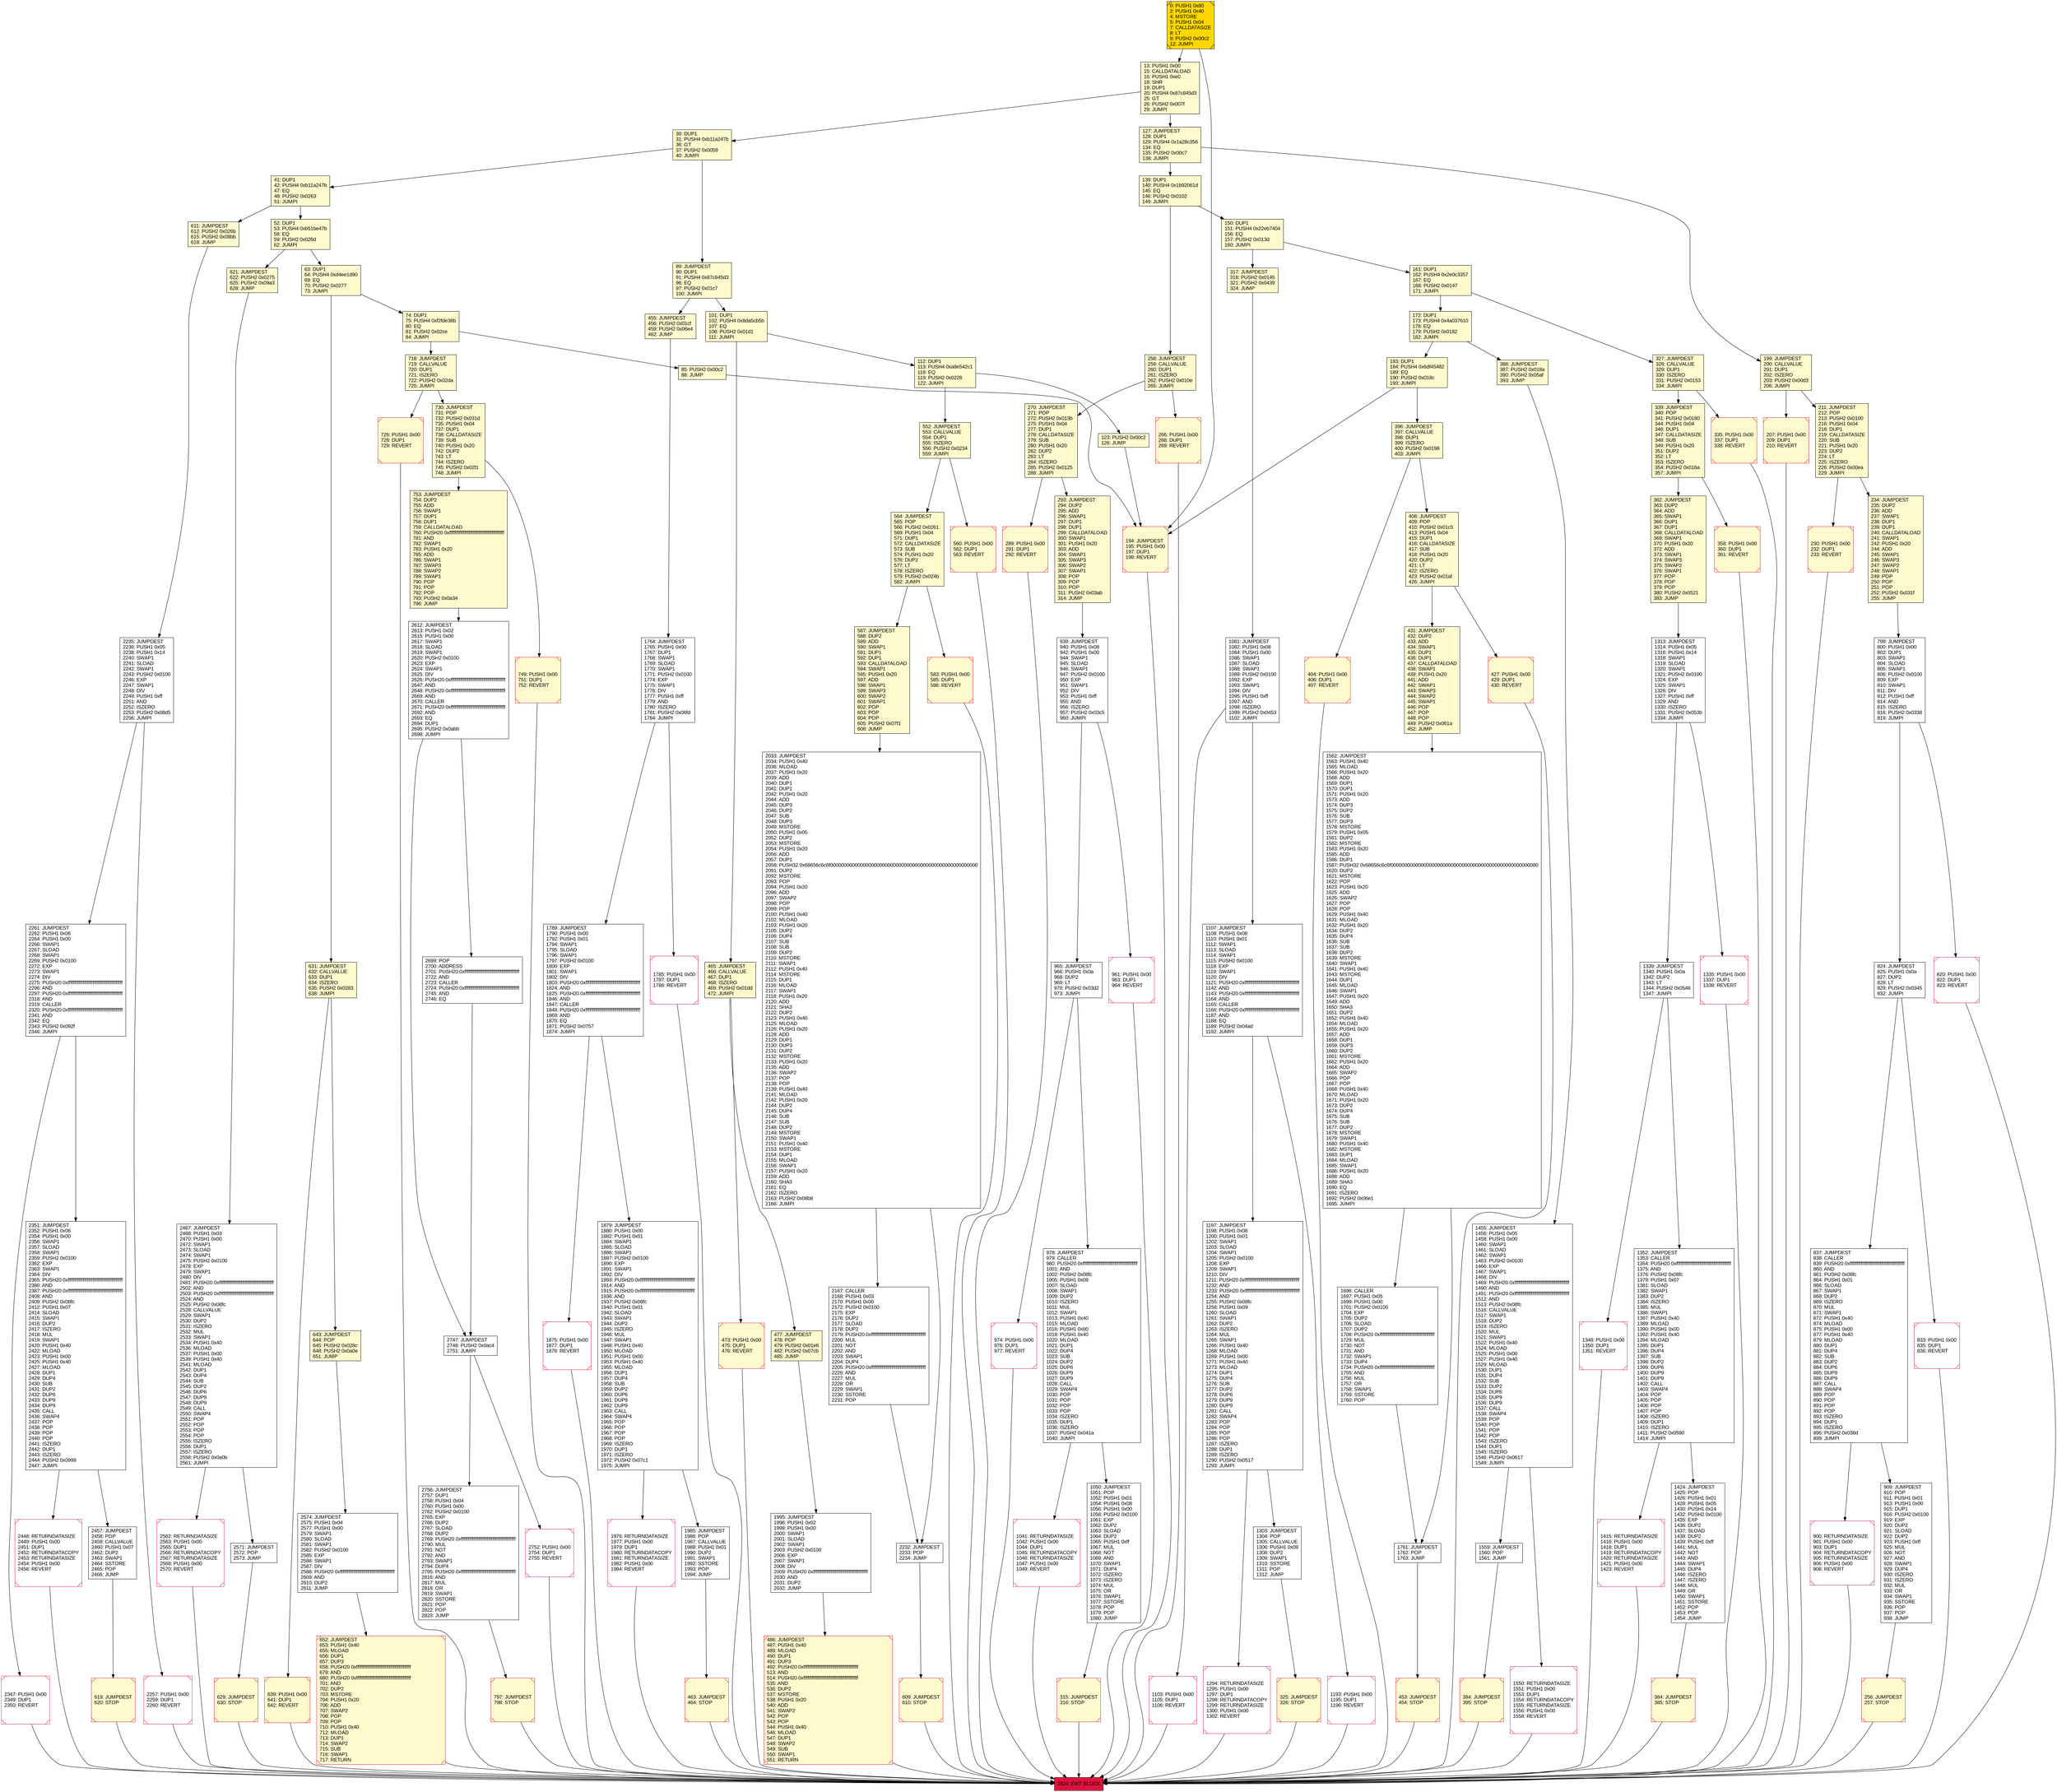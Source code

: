 digraph G {
bgcolor=transparent rankdir=UD;
node [shape=box style=filled color=black fillcolor=white fontname=arial fontcolor=black];
1050 [label="1050: JUMPDEST\l1051: POP\l1052: PUSH1 0x01\l1054: PUSH1 0x08\l1056: PUSH1 0x00\l1058: PUSH2 0x0100\l1061: EXP\l1062: DUP2\l1063: SLOAD\l1064: DUP2\l1065: PUSH1 0xff\l1067: MUL\l1068: NOT\l1069: AND\l1070: SWAP1\l1071: DUP4\l1072: ISZERO\l1073: ISZERO\l1074: MUL\l1075: OR\l1076: SWAP1\l1077: SSTORE\l1078: POP\l1079: POP\l1080: JUMP\l" ];
2824 [label="2824: EXIT BLOCK\l" fillcolor=crimson ];
1193 [label="1193: PUSH1 0x00\l1195: DUP1\l1196: REVERT\l" shape=Msquare color=crimson ];
317 [label="317: JUMPDEST\l318: PUSH2 0x0145\l321: PUSH2 0x0439\l324: JUMP\l" fillcolor=lemonchiffon ];
427 [label="427: PUSH1 0x00\l429: DUP1\l430: REVERT\l" fillcolor=lemonchiffon shape=Msquare color=crimson ];
1041 [label="1041: RETURNDATASIZE\l1042: PUSH1 0x00\l1044: DUP1\l1045: RETURNDATACOPY\l1046: RETURNDATASIZE\l1047: PUSH1 0x00\l1049: REVERT\l" shape=Msquare color=crimson ];
172 [label="172: DUP1\l173: PUSH4 0x4a037610\l178: EQ\l179: PUSH2 0x0182\l182: JUMPI\l" fillcolor=lemonchiffon ];
611 [label="611: JUMPDEST\l612: PUSH2 0x026b\l615: PUSH2 0x08bb\l618: JUMP\l" fillcolor=lemonchiffon ];
2612 [label="2612: JUMPDEST\l2613: PUSH1 0x02\l2615: PUSH1 0x00\l2617: SWAP1\l2618: SLOAD\l2619: SWAP1\l2620: PUSH2 0x0100\l2623: EXP\l2624: SWAP1\l2625: DIV\l2626: PUSH20 0xffffffffffffffffffffffffffffffffffffffff\l2647: AND\l2648: PUSH20 0xffffffffffffffffffffffffffffffffffffffff\l2669: AND\l2670: CALLER\l2671: PUSH20 0xffffffffffffffffffffffffffffffffffffffff\l2692: AND\l2693: EQ\l2694: DUP1\l2695: PUSH2 0x0abb\l2698: JUMPI\l" ];
824 [label="824: JUMPDEST\l825: PUSH1 0x0a\l827: DUP2\l828: LT\l829: PUSH2 0x0345\l832: JUMPI\l" ];
2756 [label="2756: JUMPDEST\l2757: DUP1\l2758: PUSH1 0x04\l2760: PUSH1 0x00\l2762: PUSH2 0x0100\l2765: EXP\l2766: DUP2\l2767: SLOAD\l2768: DUP2\l2769: PUSH20 0xffffffffffffffffffffffffffffffffffffffff\l2790: MUL\l2791: NOT\l2792: AND\l2793: SWAP1\l2794: DUP4\l2795: PUSH20 0xffffffffffffffffffffffffffffffffffffffff\l2816: AND\l2817: MUL\l2818: OR\l2819: SWAP1\l2820: SSTORE\l2821: POP\l2822: POP\l2823: JUMP\l" ];
799 [label="799: JUMPDEST\l800: PUSH1 0x00\l802: DUP1\l803: SWAP1\l804: SLOAD\l805: SWAP1\l806: PUSH2 0x0100\l809: EXP\l810: SWAP1\l811: DIV\l812: PUSH1 0xff\l814: AND\l815: ISZERO\l816: PUSH2 0x0338\l819: JUMPI\l" ];
2457 [label="2457: JUMPDEST\l2458: POP\l2459: CALLVALUE\l2460: PUSH1 0x07\l2462: DUP2\l2463: SWAP1\l2464: SSTORE\l2465: POP\l2466: JUMP\l" ];
384 [label="384: JUMPDEST\l385: STOP\l" fillcolor=lemonchiffon shape=Msquare color=crimson ];
1294 [label="1294: RETURNDATASIZE\l1295: PUSH1 0x00\l1297: DUP1\l1298: RETURNDATACOPY\l1299: RETURNDATASIZE\l1300: PUSH1 0x00\l1302: REVERT\l" shape=Msquare color=crimson ];
1550 [label="1550: RETURNDATASIZE\l1551: PUSH1 0x00\l1553: DUP1\l1554: RETURNDATACOPY\l1555: RETURNDATASIZE\l1556: PUSH1 0x00\l1558: REVERT\l" shape=Msquare color=crimson ];
621 [label="621: JUMPDEST\l622: PUSH2 0x0275\l625: PUSH2 0x09a3\l628: JUMP\l" fillcolor=lemonchiffon ];
1081 [label="1081: JUMPDEST\l1082: PUSH1 0x08\l1084: PUSH1 0x00\l1086: SWAP1\l1087: SLOAD\l1088: SWAP1\l1089: PUSH2 0x0100\l1092: EXP\l1093: SWAP1\l1094: DIV\l1095: PUSH1 0xff\l1097: AND\l1098: ISZERO\l1099: PUSH2 0x0453\l1102: JUMPI\l" ];
2562 [label="2562: RETURNDATASIZE\l2563: PUSH1 0x00\l2565: DUP1\l2566: RETURNDATACOPY\l2567: RETURNDATASIZE\l2568: PUSH1 0x00\l2570: REVERT\l" shape=Msquare color=crimson ];
1879 [label="1879: JUMPDEST\l1880: PUSH1 0x00\l1882: PUSH1 0x01\l1884: SWAP1\l1885: SLOAD\l1886: SWAP1\l1887: PUSH2 0x0100\l1890: EXP\l1891: SWAP1\l1892: DIV\l1893: PUSH20 0xffffffffffffffffffffffffffffffffffffffff\l1914: AND\l1915: PUSH20 0xffffffffffffffffffffffffffffffffffffffff\l1936: AND\l1937: PUSH2 0x08fc\l1940: PUSH1 0x01\l1942: SLOAD\l1943: SWAP1\l1944: DUP2\l1945: ISZERO\l1946: MUL\l1947: SWAP1\l1948: PUSH1 0x40\l1950: MLOAD\l1951: PUSH1 0x00\l1953: PUSH1 0x40\l1955: MLOAD\l1956: DUP1\l1957: DUP4\l1958: SUB\l1959: DUP2\l1960: DUP6\l1961: DUP9\l1962: DUP9\l1963: CALL\l1964: SWAP4\l1965: POP\l1966: POP\l1967: POP\l1968: POP\l1969: ISZERO\l1970: DUP1\l1971: ISZERO\l1972: PUSH2 0x07c1\l1975: JUMPI\l" ];
394 [label="394: JUMPDEST\l395: STOP\l" fillcolor=lemonchiffon shape=Msquare color=crimson ];
2351 [label="2351: JUMPDEST\l2352: PUSH1 0x06\l2354: PUSH1 0x00\l2356: SWAP1\l2357: SLOAD\l2358: SWAP1\l2359: PUSH2 0x0100\l2362: EXP\l2363: SWAP1\l2364: DIV\l2365: PUSH20 0xffffffffffffffffffffffffffffffffffffffff\l2386: AND\l2387: PUSH20 0xffffffffffffffffffffffffffffffffffffffff\l2408: AND\l2409: PUSH2 0x08fc\l2412: PUSH1 0x07\l2414: SLOAD\l2415: SWAP1\l2416: DUP2\l2417: ISZERO\l2418: MUL\l2419: SWAP1\l2420: PUSH1 0x40\l2422: MLOAD\l2423: PUSH1 0x00\l2425: PUSH1 0x40\l2427: MLOAD\l2428: DUP1\l2429: DUP4\l2430: SUB\l2431: DUP2\l2432: DUP6\l2433: DUP9\l2434: DUP9\l2435: CALL\l2436: SWAP4\l2437: POP\l2438: POP\l2439: POP\l2440: POP\l2441: ISZERO\l2442: DUP1\l2443: ISZERO\l2444: PUSH2 0x0999\l2447: JUMPI\l" ];
101 [label="101: DUP1\l102: PUSH4 0x8da5cb5b\l107: EQ\l108: PUSH2 0x01d1\l111: JUMPI\l" fillcolor=lemonchiffon ];
730 [label="730: JUMPDEST\l731: POP\l732: PUSH2 0x031d\l735: PUSH1 0x04\l737: DUP1\l738: CALLDATASIZE\l739: SUB\l740: PUSH1 0x20\l742: DUP2\l743: LT\l744: ISZERO\l745: PUSH2 0x02f1\l748: JUMPI\l" fillcolor=lemonchiffon ];
552 [label="552: JUMPDEST\l553: CALLVALUE\l554: DUP1\l555: ISZERO\l556: PUSH2 0x0234\l559: JUMPI\l" fillcolor=lemonchiffon ];
1562 [label="1562: JUMPDEST\l1563: PUSH1 0x40\l1565: MLOAD\l1566: PUSH1 0x20\l1568: ADD\l1569: DUP1\l1570: DUP1\l1571: PUSH1 0x20\l1573: ADD\l1574: DUP3\l1575: DUP2\l1576: SUB\l1577: DUP3\l1578: MSTORE\l1579: PUSH1 0x05\l1581: DUP2\l1582: MSTORE\l1583: PUSH1 0x20\l1585: ADD\l1586: DUP1\l1587: PUSH32 0x68656c6c6f000000000000000000000000000000000000000000000000000000\l1620: DUP2\l1621: MSTORE\l1622: POP\l1623: PUSH1 0x20\l1625: ADD\l1626: SWAP2\l1627: POP\l1628: POP\l1629: PUSH1 0x40\l1631: MLOAD\l1632: PUSH1 0x20\l1634: DUP2\l1635: DUP4\l1636: SUB\l1637: SUB\l1638: DUP2\l1639: MSTORE\l1640: SWAP1\l1641: PUSH1 0x40\l1643: MSTORE\l1644: DUP1\l1645: MLOAD\l1646: SWAP1\l1647: PUSH1 0x20\l1649: ADD\l1650: SHA3\l1651: DUP2\l1652: PUSH1 0x40\l1654: MLOAD\l1655: PUSH1 0x20\l1657: ADD\l1658: DUP1\l1659: DUP3\l1660: DUP2\l1661: MSTORE\l1662: PUSH1 0x20\l1664: ADD\l1665: SWAP2\l1666: POP\l1667: POP\l1668: PUSH1 0x40\l1670: MLOAD\l1671: PUSH1 0x20\l1673: DUP2\l1674: DUP4\l1675: SUB\l1676: SUB\l1677: DUP2\l1678: MSTORE\l1679: SWAP1\l1680: PUSH1 0x40\l1682: MSTORE\l1683: DUP1\l1684: MLOAD\l1685: SWAP1\l1686: PUSH1 0x20\l1688: ADD\l1689: SHA3\l1690: EQ\l1691: ISZERO\l1692: PUSH2 0x06e1\l1695: JUMPI\l" ];
2571 [label="2571: JUMPDEST\l2572: POP\l2573: JUMP\l" ];
30 [label="30: DUP1\l31: PUSH4 0xb11a247b\l36: GT\l37: PUSH2 0x0059\l40: JUMPI\l" fillcolor=lemonchiffon ];
199 [label="199: JUMPDEST\l200: CALLVALUE\l201: DUP1\l202: ISZERO\l203: PUSH2 0x00d3\l206: JUMPI\l" fillcolor=lemonchiffon ];
1559 [label="1559: JUMPDEST\l1560: POP\l1561: JUMP\l" ];
404 [label="404: PUSH1 0x00\l406: DUP1\l407: REVERT\l" fillcolor=lemonchiffon shape=Msquare color=crimson ];
1985 [label="1985: JUMPDEST\l1986: POP\l1987: CALLVALUE\l1988: PUSH1 0x01\l1990: DUP2\l1991: SWAP1\l1992: SSTORE\l1993: POP\l1994: JUMP\l" ];
52 [label="52: DUP1\l53: PUSH4 0xb51be47b\l58: EQ\l59: PUSH2 0x026d\l62: JUMPI\l" fillcolor=lemonchiffon ];
13 [label="13: PUSH1 0x00\l15: CALLDATALOAD\l16: PUSH1 0xe0\l18: SHR\l19: DUP1\l20: PUSH4 0x87c845d3\l25: GT\l26: PUSH2 0x007f\l29: JUMPI\l" fillcolor=lemonchiffon ];
230 [label="230: PUSH1 0x00\l232: DUP1\l233: REVERT\l" fillcolor=lemonchiffon shape=Msquare color=crimson ];
749 [label="749: PUSH1 0x00\l751: DUP1\l752: REVERT\l" fillcolor=lemonchiffon shape=Msquare color=crimson ];
453 [label="453: JUMPDEST\l454: STOP\l" fillcolor=lemonchiffon shape=Msquare color=crimson ];
2747 [label="2747: JUMPDEST\l2748: PUSH2 0x0ac4\l2751: JUMPI\l" ];
41 [label="41: DUP1\l42: PUSH4 0xb11a247b\l47: EQ\l48: PUSH2 0x0263\l51: JUMPI\l" fillcolor=lemonchiffon ];
1107 [label="1107: JUMPDEST\l1108: PUSH1 0x08\l1110: PUSH1 0x01\l1112: SWAP1\l1113: SLOAD\l1114: SWAP1\l1115: PUSH2 0x0100\l1118: EXP\l1119: SWAP1\l1120: DIV\l1121: PUSH20 0xffffffffffffffffffffffffffffffffffffffff\l1142: AND\l1143: PUSH20 0xffffffffffffffffffffffffffffffffffffffff\l1164: AND\l1165: CALLER\l1166: PUSH20 0xffffffffffffffffffffffffffffffffffffffff\l1187: AND\l1188: EQ\l1189: PUSH2 0x04ad\l1192: JUMPI\l" ];
1455 [label="1455: JUMPDEST\l1456: PUSH1 0x05\l1458: PUSH1 0x00\l1460: SWAP1\l1461: SLOAD\l1462: SWAP1\l1463: PUSH2 0x0100\l1466: EXP\l1467: SWAP1\l1468: DIV\l1469: PUSH20 0xffffffffffffffffffffffffffffffffffffffff\l1490: AND\l1491: PUSH20 0xffffffffffffffffffffffffffffffffffffffff\l1512: AND\l1513: PUSH2 0x08fc\l1516: CALLVALUE\l1517: SWAP1\l1518: DUP2\l1519: ISZERO\l1520: MUL\l1521: SWAP1\l1522: PUSH1 0x40\l1524: MLOAD\l1525: PUSH1 0x00\l1527: PUSH1 0x40\l1529: MLOAD\l1530: DUP1\l1531: DUP4\l1532: SUB\l1533: DUP2\l1534: DUP6\l1535: DUP9\l1536: DUP9\l1537: CALL\l1538: SWAP4\l1539: POP\l1540: POP\l1541: POP\l1542: POP\l1543: ISZERO\l1544: DUP1\l1545: ISZERO\l1546: PUSH2 0x0617\l1549: JUMPI\l" ];
1785 [label="1785: PUSH1 0x00\l1787: DUP1\l1788: REVERT\l" shape=Msquare color=crimson ];
631 [label="631: JUMPDEST\l632: CALLVALUE\l633: DUP1\l634: ISZERO\l635: PUSH2 0x0283\l638: JUMPI\l" fillcolor=lemonchiffon ];
463 [label="463: JUMPDEST\l464: STOP\l" fillcolor=lemonchiffon shape=Msquare color=crimson ];
961 [label="961: PUSH1 0x00\l963: DUP1\l964: REVERT\l" shape=Msquare color=crimson ];
1995 [label="1995: JUMPDEST\l1996: PUSH1 0x02\l1998: PUSH1 0x00\l2000: SWAP1\l2001: SLOAD\l2002: SWAP1\l2003: PUSH2 0x0100\l2006: EXP\l2007: SWAP1\l2008: DIV\l2009: PUSH20 0xffffffffffffffffffffffffffffffffffffffff\l2030: AND\l2031: DUP2\l2032: JUMP\l" ];
965 [label="965: JUMPDEST\l966: PUSH1 0x0a\l968: DUP2\l969: LT\l970: PUSH2 0x03d2\l973: JUMPI\l" ];
1696 [label="1696: CALLER\l1697: PUSH1 0x05\l1699: PUSH1 0x00\l1701: PUSH2 0x0100\l1704: EXP\l1705: DUP2\l1706: SLOAD\l1707: DUP2\l1708: PUSH20 0xffffffffffffffffffffffffffffffffffffffff\l1729: MUL\l1730: NOT\l1731: AND\l1732: SWAP1\l1733: DUP4\l1734: PUSH20 0xffffffffffffffffffffffffffffffffffffffff\l1755: AND\l1756: MUL\l1757: OR\l1758: SWAP1\l1759: SSTORE\l1760: POP\l" ];
2752 [label="2752: PUSH1 0x00\l2754: DUP1\l2755: REVERT\l" shape=Msquare color=crimson ];
2235 [label="2235: JUMPDEST\l2236: PUSH1 0x05\l2238: PUSH1 0x14\l2240: SWAP1\l2241: SLOAD\l2242: SWAP1\l2243: PUSH2 0x0100\l2246: EXP\l2247: SWAP1\l2248: DIV\l2249: PUSH1 0xff\l2251: AND\l2252: ISZERO\l2253: PUSH2 0x08d5\l2256: JUMPI\l" ];
139 [label="139: DUP1\l140: PUSH4 0x1b92061d\l145: EQ\l146: PUSH2 0x0102\l149: JUMPI\l" fillcolor=lemonchiffon ];
161 [label="161: DUP1\l162: PUSH4 0x2e0c3357\l167: EQ\l168: PUSH2 0x0147\l171: JUMPI\l" fillcolor=lemonchiffon ];
978 [label="978: JUMPDEST\l979: CALLER\l980: PUSH20 0xffffffffffffffffffffffffffffffffffffffff\l1001: AND\l1002: PUSH2 0x08fc\l1005: PUSH1 0x09\l1007: SLOAD\l1008: SWAP1\l1009: DUP2\l1010: ISZERO\l1011: MUL\l1012: SWAP1\l1013: PUSH1 0x40\l1015: MLOAD\l1016: PUSH1 0x00\l1018: PUSH1 0x40\l1020: MLOAD\l1021: DUP1\l1022: DUP4\l1023: SUB\l1024: DUP2\l1025: DUP6\l1026: DUP9\l1027: DUP9\l1028: CALL\l1029: SWAP4\l1030: POP\l1031: POP\l1032: POP\l1033: POP\l1034: ISZERO\l1035: DUP1\l1036: ISZERO\l1037: PUSH2 0x041a\l1040: JUMPI\l" ];
207 [label="207: PUSH1 0x00\l209: DUP1\l210: REVERT\l" fillcolor=lemonchiffon shape=Msquare color=crimson ];
974 [label="974: PUSH1 0x00\l976: DUP1\l977: REVERT\l" shape=Msquare color=crimson ];
2257 [label="2257: PUSH1 0x00\l2259: DUP1\l2260: REVERT\l" shape=Msquare color=crimson ];
63 [label="63: DUP1\l64: PUSH4 0xd4ee1d90\l69: EQ\l70: PUSH2 0x0277\l73: JUMPI\l" fillcolor=lemonchiffon ];
431 [label="431: JUMPDEST\l432: DUP2\l433: ADD\l434: SWAP1\l435: DUP1\l436: DUP1\l437: CALLDATALOAD\l438: SWAP1\l439: PUSH1 0x20\l441: ADD\l442: SWAP1\l443: SWAP3\l444: SWAP2\l445: SWAP1\l446: POP\l447: POP\l448: POP\l449: PUSH2 0x061a\l452: JUMP\l" fillcolor=lemonchiffon ];
726 [label="726: PUSH1 0x00\l728: DUP1\l729: REVERT\l" fillcolor=lemonchiffon shape=Msquare color=crimson ];
473 [label="473: PUSH1 0x00\l475: DUP1\l476: REVERT\l" fillcolor=lemonchiffon shape=Msquare color=crimson ];
1789 [label="1789: JUMPDEST\l1790: PUSH1 0x00\l1792: PUSH1 0x01\l1794: SWAP1\l1795: SLOAD\l1796: SWAP1\l1797: PUSH2 0x0100\l1800: EXP\l1801: SWAP1\l1802: DIV\l1803: PUSH20 0xffffffffffffffffffffffffffffffffffffffff\l1824: AND\l1825: PUSH20 0xffffffffffffffffffffffffffffffffffffffff\l1846: AND\l1847: CALLER\l1848: PUSH20 0xffffffffffffffffffffffffffffffffffffffff\l1869: AND\l1870: EQ\l1871: PUSH2 0x0757\l1874: JUMPI\l" ];
289 [label="289: PUSH1 0x00\l291: DUP1\l292: REVERT\l" fillcolor=lemonchiffon shape=Msquare color=crimson ];
1197 [label="1197: JUMPDEST\l1198: PUSH1 0x08\l1200: PUSH1 0x01\l1202: SWAP1\l1203: SLOAD\l1204: SWAP1\l1205: PUSH2 0x0100\l1208: EXP\l1209: SWAP1\l1210: DIV\l1211: PUSH20 0xffffffffffffffffffffffffffffffffffffffff\l1232: AND\l1233: PUSH20 0xffffffffffffffffffffffffffffffffffffffff\l1254: AND\l1255: PUSH2 0x08fc\l1258: PUSH1 0x09\l1260: SLOAD\l1261: SWAP1\l1262: DUP2\l1263: ISZERO\l1264: MUL\l1265: SWAP1\l1266: PUSH1 0x40\l1268: MLOAD\l1269: PUSH1 0x00\l1271: PUSH1 0x40\l1273: MLOAD\l1274: DUP1\l1275: DUP4\l1276: SUB\l1277: DUP2\l1278: DUP6\l1279: DUP9\l1280: DUP9\l1281: CALL\l1282: SWAP4\l1283: POP\l1284: POP\l1285: POP\l1286: POP\l1287: ISZERO\l1288: DUP1\l1289: ISZERO\l1290: PUSH2 0x0517\l1293: JUMPI\l" ];
643 [label="643: JUMPDEST\l644: POP\l645: PUSH2 0x028c\l648: PUSH2 0x0a0e\l651: JUMP\l" fillcolor=lemonchiffon ];
211 [label="211: JUMPDEST\l212: POP\l213: PUSH2 0x0100\l216: PUSH1 0x04\l218: DUP1\l219: CALLDATASIZE\l220: SUB\l221: PUSH1 0x20\l223: DUP2\l224: LT\l225: ISZERO\l226: PUSH2 0x00ea\l229: JUMPI\l" fillcolor=lemonchiffon ];
797 [label="797: JUMPDEST\l798: STOP\l" fillcolor=lemonchiffon shape=Msquare color=crimson ];
2347 [label="2347: PUSH1 0x00\l2349: DUP1\l2350: REVERT\l" shape=Msquare color=crimson ];
2448 [label="2448: RETURNDATASIZE\l2449: PUSH1 0x00\l2451: DUP1\l2452: RETURNDATACOPY\l2453: RETURNDATASIZE\l2454: PUSH1 0x00\l2456: REVERT\l" shape=Msquare color=crimson ];
386 [label="386: JUMPDEST\l387: PUSH2 0x018a\l390: PUSH2 0x05af\l393: JUMP\l" fillcolor=lemonchiffon ];
939 [label="939: JUMPDEST\l940: PUSH1 0x08\l942: PUSH1 0x00\l944: SWAP1\l945: SLOAD\l946: SWAP1\l947: PUSH2 0x0100\l950: EXP\l951: SWAP1\l952: DIV\l953: PUSH1 0xff\l955: AND\l956: ISZERO\l957: PUSH2 0x03c5\l960: JUMPI\l" ];
477 [label="477: JUMPDEST\l478: POP\l479: PUSH2 0x01e6\l482: PUSH2 0x07cb\l485: JUMP\l" fillcolor=lemonchiffon ];
560 [label="560: PUSH1 0x00\l562: DUP1\l563: REVERT\l" fillcolor=lemonchiffon shape=Msquare color=crimson ];
1764 [label="1764: JUMPDEST\l1765: PUSH1 0x00\l1767: DUP1\l1768: SWAP1\l1769: SLOAD\l1770: SWAP1\l1771: PUSH2 0x0100\l1774: EXP\l1775: SWAP1\l1776: DIV\l1777: PUSH1 0xff\l1779: AND\l1780: ISZERO\l1781: PUSH2 0x06fd\l1784: JUMPI\l" ];
256 [label="256: JUMPDEST\l257: STOP\l" fillcolor=lemonchiffon shape=Msquare color=crimson ];
85 [label="85: PUSH2 0x00c2\l88: JUMP\l" fillcolor=lemonchiffon ];
455 [label="455: JUMPDEST\l456: PUSH2 0x01cf\l459: PUSH2 0x06e4\l462: JUMP\l" fillcolor=lemonchiffon ];
820 [label="820: PUSH1 0x00\l822: DUP1\l823: REVERT\l" shape=Msquare color=crimson ];
1335 [label="1335: PUSH1 0x00\l1337: DUP1\l1338: REVERT\l" shape=Msquare color=crimson ];
2167 [label="2167: CALLER\l2168: PUSH1 0x03\l2170: PUSH1 0x00\l2172: PUSH2 0x0100\l2175: EXP\l2176: DUP2\l2177: SLOAD\l2178: DUP2\l2179: PUSH20 0xffffffffffffffffffffffffffffffffffffffff\l2200: MUL\l2201: NOT\l2202: AND\l2203: SWAP1\l2204: DUP4\l2205: PUSH20 0xffffffffffffffffffffffffffffffffffffffff\l2226: AND\l2227: MUL\l2228: OR\l2229: SWAP1\l2230: SSTORE\l2231: POP\l" ];
1415 [label="1415: RETURNDATASIZE\l1416: PUSH1 0x00\l1418: DUP1\l1419: RETURNDATACOPY\l1420: RETURNDATASIZE\l1421: PUSH1 0x00\l1423: REVERT\l" shape=Msquare color=crimson ];
0 [label="0: PUSH1 0x80\l2: PUSH1 0x40\l4: MSTORE\l5: PUSH1 0x04\l7: CALLDATASIZE\l8: LT\l9: PUSH2 0x00c2\l12: JUMPI\l" fillcolor=lemonchiffon shape=Msquare fillcolor=gold ];
183 [label="183: DUP1\l184: PUSH4 0x6df45482\l189: EQ\l190: PUSH2 0x018c\l193: JUMPI\l" fillcolor=lemonchiffon ];
900 [label="900: RETURNDATASIZE\l901: PUSH1 0x00\l903: DUP1\l904: RETURNDATACOPY\l905: RETURNDATASIZE\l906: PUSH1 0x00\l908: REVERT\l" shape=Msquare color=crimson ];
2232 [label="2232: JUMPDEST\l2233: POP\l2234: JUMP\l" ];
1976 [label="1976: RETURNDATASIZE\l1977: PUSH1 0x00\l1979: DUP1\l1980: RETURNDATACOPY\l1981: RETURNDATASIZE\l1982: PUSH1 0x00\l1984: REVERT\l" shape=Msquare color=crimson ];
258 [label="258: JUMPDEST\l259: CALLVALUE\l260: DUP1\l261: ISZERO\l262: PUSH2 0x010e\l265: JUMPI\l" fillcolor=lemonchiffon ];
465 [label="465: JUMPDEST\l466: CALLVALUE\l467: DUP1\l468: ISZERO\l469: PUSH2 0x01dd\l472: JUMPI\l" fillcolor=lemonchiffon ];
266 [label="266: PUSH1 0x00\l268: DUP1\l269: REVERT\l" fillcolor=lemonchiffon shape=Msquare color=crimson ];
315 [label="315: JUMPDEST\l316: STOP\l" fillcolor=lemonchiffon shape=Msquare color=crimson ];
112 [label="112: DUP1\l113: PUSH4 0xa8e542c1\l118: EQ\l119: PUSH2 0x0228\l122: JUMPI\l" fillcolor=lemonchiffon ];
89 [label="89: JUMPDEST\l90: DUP1\l91: PUSH4 0x87c845d3\l96: EQ\l97: PUSH2 0x01c7\l100: JUMPI\l" fillcolor=lemonchiffon ];
339 [label="339: JUMPDEST\l340: POP\l341: PUSH2 0x0180\l344: PUSH1 0x04\l346: DUP1\l347: CALLDATASIZE\l348: SUB\l349: PUSH1 0x20\l351: DUP2\l352: LT\l353: ISZERO\l354: PUSH2 0x016a\l357: JUMPI\l" fillcolor=lemonchiffon ];
486 [label="486: JUMPDEST\l487: PUSH1 0x40\l489: MLOAD\l490: DUP1\l491: DUP3\l492: PUSH20 0xffffffffffffffffffffffffffffffffffffffff\l513: AND\l514: PUSH20 0xffffffffffffffffffffffffffffffffffffffff\l535: AND\l536: DUP2\l537: MSTORE\l538: PUSH1 0x20\l540: ADD\l541: SWAP2\l542: POP\l543: POP\l544: PUSH1 0x40\l546: MLOAD\l547: DUP1\l548: SWAP2\l549: SUB\l550: SWAP1\l551: RETURN\l" fillcolor=lemonchiffon shape=Msquare color=crimson ];
74 [label="74: DUP1\l75: PUSH4 0xf2fde38b\l80: EQ\l81: PUSH2 0x02ce\l84: JUMPI\l" fillcolor=lemonchiffon ];
396 [label="396: JUMPDEST\l397: CALLVALUE\l398: DUP1\l399: ISZERO\l400: PUSH2 0x0198\l403: JUMPI\l" fillcolor=lemonchiffon ];
270 [label="270: JUMPDEST\l271: POP\l272: PUSH2 0x013b\l275: PUSH1 0x04\l277: DUP1\l278: CALLDATASIZE\l279: SUB\l280: PUSH1 0x20\l282: DUP2\l283: LT\l284: ISZERO\l285: PUSH2 0x0125\l288: JUMPI\l" fillcolor=lemonchiffon ];
123 [label="123: PUSH2 0x00c2\l126: JUMP\l" fillcolor=lemonchiffon ];
327 [label="327: JUMPDEST\l328: CALLVALUE\l329: DUP1\l330: ISZERO\l331: PUSH2 0x0153\l334: JUMPI\l" fillcolor=lemonchiffon ];
2261 [label="2261: JUMPDEST\l2262: PUSH1 0x06\l2264: PUSH1 0x00\l2266: SWAP1\l2267: SLOAD\l2268: SWAP1\l2269: PUSH2 0x0100\l2272: EXP\l2273: SWAP1\l2274: DIV\l2275: PUSH20 0xffffffffffffffffffffffffffffffffffffffff\l2296: AND\l2297: PUSH20 0xffffffffffffffffffffffffffffffffffffffff\l2318: AND\l2319: CALLER\l2320: PUSH20 0xffffffffffffffffffffffffffffffffffffffff\l2341: AND\l2342: EQ\l2343: PUSH2 0x092f\l2346: JUMPI\l" ];
753 [label="753: JUMPDEST\l754: DUP2\l755: ADD\l756: SWAP1\l757: DUP1\l758: DUP1\l759: CALLDATALOAD\l760: PUSH20 0xffffffffffffffffffffffffffffffffffffffff\l781: AND\l782: SWAP1\l783: PUSH1 0x20\l785: ADD\l786: SWAP1\l787: SWAP3\l788: SWAP2\l789: SWAP1\l790: POP\l791: POP\l792: POP\l793: PUSH2 0x0a34\l796: JUMP\l" fillcolor=lemonchiffon ];
1303 [label="1303: JUMPDEST\l1304: POP\l1305: CALLVALUE\l1306: PUSH1 0x09\l1308: DUP2\l1309: SWAP1\l1310: SSTORE\l1311: POP\l1312: JUMP\l" ];
837 [label="837: JUMPDEST\l838: CALLER\l839: PUSH20 0xffffffffffffffffffffffffffffffffffffffff\l860: AND\l861: PUSH2 0x08fc\l864: PUSH1 0x01\l866: SLOAD\l867: SWAP1\l868: DUP2\l869: ISZERO\l870: MUL\l871: SWAP1\l872: PUSH1 0x40\l874: MLOAD\l875: PUSH1 0x00\l877: PUSH1 0x40\l879: MLOAD\l880: DUP1\l881: DUP4\l882: SUB\l883: DUP2\l884: DUP6\l885: DUP9\l886: DUP9\l887: CALL\l888: SWAP4\l889: POP\l890: POP\l891: POP\l892: POP\l893: ISZERO\l894: DUP1\l895: ISZERO\l896: PUSH2 0x038d\l899: JUMPI\l" ];
1761 [label="1761: JUMPDEST\l1762: POP\l1763: JUMP\l" ];
194 [label="194: JUMPDEST\l195: PUSH1 0x00\l197: DUP1\l198: REVERT\l" fillcolor=lemonchiffon shape=Msquare color=crimson ];
358 [label="358: PUSH1 0x00\l360: DUP1\l361: REVERT\l" fillcolor=lemonchiffon shape=Msquare color=crimson ];
408 [label="408: JUMPDEST\l409: POP\l410: PUSH2 0x01c5\l413: PUSH1 0x04\l415: DUP1\l416: CALLDATASIZE\l417: SUB\l418: PUSH1 0x20\l420: DUP2\l421: LT\l422: ISZERO\l423: PUSH2 0x01af\l426: JUMPI\l" fillcolor=lemonchiffon ];
564 [label="564: JUMPDEST\l565: POP\l566: PUSH2 0x0261\l569: PUSH1 0x04\l571: DUP1\l572: CALLDATASIZE\l573: SUB\l574: PUSH1 0x20\l576: DUP2\l577: LT\l578: ISZERO\l579: PUSH2 0x024b\l582: JUMPI\l" fillcolor=lemonchiffon ];
2574 [label="2574: JUMPDEST\l2575: PUSH1 0x04\l2577: PUSH1 0x00\l2579: SWAP1\l2580: SLOAD\l2581: SWAP1\l2582: PUSH2 0x0100\l2585: EXP\l2586: SWAP1\l2587: DIV\l2588: PUSH20 0xffffffffffffffffffffffffffffffffffffffff\l2609: AND\l2610: DUP2\l2611: JUMP\l" ];
909 [label="909: JUMPDEST\l910: POP\l911: PUSH1 0x01\l913: PUSH1 0x00\l915: DUP1\l916: PUSH2 0x0100\l919: EXP\l920: DUP2\l921: SLOAD\l922: DUP2\l923: PUSH1 0xff\l925: MUL\l926: NOT\l927: AND\l928: SWAP1\l929: DUP4\l930: ISZERO\l931: ISZERO\l932: MUL\l933: OR\l934: SWAP1\l935: SSTORE\l936: POP\l937: POP\l938: JUMP\l" ];
325 [label="325: JUMPDEST\l326: STOP\l" fillcolor=lemonchiffon shape=Msquare color=crimson ];
362 [label="362: JUMPDEST\l363: DUP2\l364: ADD\l365: SWAP1\l366: DUP1\l367: DUP1\l368: CALLDATALOAD\l369: SWAP1\l370: PUSH1 0x20\l372: ADD\l373: SWAP1\l374: SWAP3\l375: SWAP2\l376: SWAP1\l377: POP\l378: POP\l379: POP\l380: PUSH2 0x0521\l383: JUMP\l" fillcolor=lemonchiffon ];
234 [label="234: JUMPDEST\l235: DUP2\l236: ADD\l237: SWAP1\l238: DUP1\l239: DUP1\l240: CALLDATALOAD\l241: SWAP1\l242: PUSH1 0x20\l244: ADD\l245: SWAP1\l246: SWAP3\l247: SWAP2\l248: SWAP1\l249: POP\l250: POP\l251: POP\l252: PUSH2 0x031f\l255: JUMP\l" fillcolor=lemonchiffon ];
639 [label="639: PUSH1 0x00\l641: DUP1\l642: REVERT\l" fillcolor=lemonchiffon shape=Msquare color=crimson ];
127 [label="127: JUMPDEST\l128: DUP1\l129: PUSH4 0x1a28c356\l134: EQ\l135: PUSH2 0x00c7\l138: JUMPI\l" fillcolor=lemonchiffon ];
652 [label="652: JUMPDEST\l653: PUSH1 0x40\l655: MLOAD\l656: DUP1\l657: DUP3\l658: PUSH20 0xffffffffffffffffffffffffffffffffffffffff\l679: AND\l680: PUSH20 0xffffffffffffffffffffffffffffffffffffffff\l701: AND\l702: DUP2\l703: MSTORE\l704: PUSH1 0x20\l706: ADD\l707: SWAP2\l708: POP\l709: POP\l710: PUSH1 0x40\l712: MLOAD\l713: DUP1\l714: SWAP2\l715: SUB\l716: SWAP1\l717: RETURN\l" fillcolor=lemonchiffon shape=Msquare color=crimson ];
833 [label="833: PUSH1 0x00\l835: DUP1\l836: REVERT\l" shape=Msquare color=crimson ];
2699 [label="2699: POP\l2700: ADDRESS\l2701: PUSH20 0xffffffffffffffffffffffffffffffffffffffff\l2722: AND\l2723: CALLER\l2724: PUSH20 0xffffffffffffffffffffffffffffffffffffffff\l2745: AND\l2746: EQ\l" ];
629 [label="629: JUMPDEST\l630: STOP\l" fillcolor=lemonchiffon shape=Msquare color=crimson ];
1352 [label="1352: JUMPDEST\l1353: CALLER\l1354: PUSH20 0xffffffffffffffffffffffffffffffffffffffff\l1375: AND\l1376: PUSH2 0x08fc\l1379: PUSH1 0x07\l1381: SLOAD\l1382: SWAP1\l1383: DUP2\l1384: ISZERO\l1385: MUL\l1386: SWAP1\l1387: PUSH1 0x40\l1389: MLOAD\l1390: PUSH1 0x00\l1392: PUSH1 0x40\l1394: MLOAD\l1395: DUP1\l1396: DUP4\l1397: SUB\l1398: DUP2\l1399: DUP6\l1400: DUP9\l1401: DUP9\l1402: CALL\l1403: SWAP4\l1404: POP\l1405: POP\l1406: POP\l1407: POP\l1408: ISZERO\l1409: DUP1\l1410: ISZERO\l1411: PUSH2 0x0590\l1414: JUMPI\l" ];
1348 [label="1348: PUSH1 0x00\l1350: DUP1\l1351: REVERT\l" shape=Msquare color=crimson ];
583 [label="583: PUSH1 0x00\l585: DUP1\l586: REVERT\l" fillcolor=lemonchiffon shape=Msquare color=crimson ];
150 [label="150: DUP1\l151: PUSH4 0x22eb7404\l156: EQ\l157: PUSH2 0x013d\l160: JUMPI\l" fillcolor=lemonchiffon ];
1339 [label="1339: JUMPDEST\l1340: PUSH1 0x0a\l1342: DUP2\l1343: LT\l1344: PUSH2 0x0548\l1347: JUMPI\l" ];
335 [label="335: PUSH1 0x00\l337: DUP1\l338: REVERT\l" fillcolor=lemonchiffon shape=Msquare color=crimson ];
1103 [label="1103: PUSH1 0x00\l1105: DUP1\l1106: REVERT\l" shape=Msquare color=crimson ];
1875 [label="1875: PUSH1 0x00\l1877: DUP1\l1878: REVERT\l" shape=Msquare color=crimson ];
293 [label="293: JUMPDEST\l294: DUP2\l295: ADD\l296: SWAP1\l297: DUP1\l298: DUP1\l299: CALLDATALOAD\l300: SWAP1\l301: PUSH1 0x20\l303: ADD\l304: SWAP1\l305: SWAP3\l306: SWAP2\l307: SWAP1\l308: POP\l309: POP\l310: POP\l311: PUSH2 0x03ab\l314: JUMP\l" fillcolor=lemonchiffon ];
2033 [label="2033: JUMPDEST\l2034: PUSH1 0x40\l2036: MLOAD\l2037: PUSH1 0x20\l2039: ADD\l2040: DUP1\l2041: DUP1\l2042: PUSH1 0x20\l2044: ADD\l2045: DUP3\l2046: DUP2\l2047: SUB\l2048: DUP3\l2049: MSTORE\l2050: PUSH1 0x05\l2052: DUP2\l2053: MSTORE\l2054: PUSH1 0x20\l2056: ADD\l2057: DUP1\l2058: PUSH32 0x68656c6c6f000000000000000000000000000000000000000000000000000000\l2091: DUP2\l2092: MSTORE\l2093: POP\l2094: PUSH1 0x20\l2096: ADD\l2097: SWAP2\l2098: POP\l2099: POP\l2100: PUSH1 0x40\l2102: MLOAD\l2103: PUSH1 0x20\l2105: DUP2\l2106: DUP4\l2107: SUB\l2108: SUB\l2109: DUP2\l2110: MSTORE\l2111: SWAP1\l2112: PUSH1 0x40\l2114: MSTORE\l2115: DUP1\l2116: MLOAD\l2117: SWAP1\l2118: PUSH1 0x20\l2120: ADD\l2121: SHA3\l2122: DUP2\l2123: PUSH1 0x40\l2125: MLOAD\l2126: PUSH1 0x20\l2128: ADD\l2129: DUP1\l2130: DUP3\l2131: DUP2\l2132: MSTORE\l2133: PUSH1 0x20\l2135: ADD\l2136: SWAP2\l2137: POP\l2138: POP\l2139: PUSH1 0x40\l2141: MLOAD\l2142: PUSH1 0x20\l2144: DUP2\l2145: DUP4\l2146: SUB\l2147: SUB\l2148: DUP2\l2149: MSTORE\l2150: SWAP1\l2151: PUSH1 0x40\l2153: MSTORE\l2154: DUP1\l2155: MLOAD\l2156: SWAP1\l2157: PUSH1 0x20\l2159: ADD\l2160: SHA3\l2161: EQ\l2162: ISZERO\l2163: PUSH2 0x08b8\l2166: JUMPI\l" ];
587 [label="587: JUMPDEST\l588: DUP2\l589: ADD\l590: SWAP1\l591: DUP1\l592: DUP1\l593: CALLDATALOAD\l594: SWAP1\l595: PUSH1 0x20\l597: ADD\l598: SWAP1\l599: SWAP3\l600: SWAP2\l601: SWAP1\l602: POP\l603: POP\l604: POP\l605: PUSH2 0x07f1\l608: JUMP\l" fillcolor=lemonchiffon ];
609 [label="609: JUMPDEST\l610: STOP\l" fillcolor=lemonchiffon shape=Msquare color=crimson ];
718 [label="718: JUMPDEST\l719: CALLVALUE\l720: DUP1\l721: ISZERO\l722: PUSH2 0x02da\l725: JUMPI\l" fillcolor=lemonchiffon ];
2467 [label="2467: JUMPDEST\l2468: PUSH1 0x03\l2470: PUSH1 0x00\l2472: SWAP1\l2473: SLOAD\l2474: SWAP1\l2475: PUSH2 0x0100\l2478: EXP\l2479: SWAP1\l2480: DIV\l2481: PUSH20 0xffffffffffffffffffffffffffffffffffffffff\l2502: AND\l2503: PUSH20 0xffffffffffffffffffffffffffffffffffffffff\l2524: AND\l2525: PUSH2 0x08fc\l2528: CALLVALUE\l2529: SWAP1\l2530: DUP2\l2531: ISZERO\l2532: MUL\l2533: SWAP1\l2534: PUSH1 0x40\l2536: MLOAD\l2537: PUSH1 0x00\l2539: PUSH1 0x40\l2541: MLOAD\l2542: DUP1\l2543: DUP4\l2544: SUB\l2545: DUP2\l2546: DUP6\l2547: DUP9\l2548: DUP9\l2549: CALL\l2550: SWAP4\l2551: POP\l2552: POP\l2553: POP\l2554: POP\l2555: ISZERO\l2556: DUP1\l2557: ISZERO\l2558: PUSH2 0x0a0b\l2561: JUMPI\l" ];
1424 [label="1424: JUMPDEST\l1425: POP\l1426: PUSH1 0x01\l1428: PUSH1 0x05\l1430: PUSH1 0x14\l1432: PUSH2 0x0100\l1435: EXP\l1436: DUP2\l1437: SLOAD\l1438: DUP2\l1439: PUSH1 0xff\l1441: MUL\l1442: NOT\l1443: AND\l1444: SWAP1\l1445: DUP4\l1446: ISZERO\l1447: ISZERO\l1448: MUL\l1449: OR\l1450: SWAP1\l1451: SSTORE\l1452: POP\l1453: POP\l1454: JUMP\l" ];
1313 [label="1313: JUMPDEST\l1314: PUSH1 0x05\l1316: PUSH1 0x14\l1318: SWAP1\l1319: SLOAD\l1320: SWAP1\l1321: PUSH2 0x0100\l1324: EXP\l1325: SWAP1\l1326: DIV\l1327: PUSH1 0xff\l1329: AND\l1330: ISZERO\l1331: PUSH2 0x053b\l1334: JUMPI\l" ];
619 [label="619: JUMPDEST\l620: STOP\l" fillcolor=lemonchiffon shape=Msquare color=crimson ];
1193 -> 2824;
427 -> 2824;
799 -> 824;
1041 -> 2824;
455 -> 1764;
587 -> 2033;
1339 -> 1348;
2167 -> 2232;
327 -> 339;
112 -> 123;
258 -> 266;
965 -> 978;
837 -> 909;
965 -> 974;
1339 -> 1352;
2351 -> 2457;
1313 -> 1339;
2562 -> 2824;
317 -> 1081;
2235 -> 2257;
13 -> 30;
1303 -> 325;
2574 -> 652;
394 -> 2824;
1352 -> 1424;
384 -> 2824;
258 -> 270;
1294 -> 2824;
1550 -> 2824;
74 -> 85;
89 -> 455;
183 -> 396;
362 -> 1313;
63 -> 631;
564 -> 583;
52 -> 621;
1559 -> 394;
1879 -> 1985;
2747 -> 2752;
465 -> 477;
270 -> 289;
404 -> 2824;
564 -> 587;
74 -> 718;
749 -> 2824;
1197 -> 1303;
270 -> 293;
2261 -> 2347;
1562 -> 1696;
643 -> 2574;
1455 -> 1550;
52 -> 63;
1081 -> 1107;
230 -> 2824;
1785 -> 2824;
85 -> 194;
463 -> 2824;
327 -> 335;
41 -> 611;
183 -> 194;
211 -> 234;
453 -> 2824;
837 -> 900;
0 -> 194;
431 -> 1562;
199 -> 207;
1107 -> 1193;
2612 -> 2747;
909 -> 256;
2747 -> 2756;
293 -> 939;
2033 -> 2167;
207 -> 2824;
339 -> 362;
974 -> 2824;
978 -> 1041;
1789 -> 1879;
730 -> 749;
961 -> 2824;
1455 -> 1559;
2752 -> 2824;
2232 -> 609;
1313 -> 1335;
2033 -> 2232;
41 -> 52;
161 -> 172;
978 -> 1050;
611 -> 2235;
1985 -> 463;
473 -> 2824;
339 -> 358;
2257 -> 2824;
30 -> 41;
123 -> 194;
396 -> 408;
726 -> 2824;
1352 -> 1415;
718 -> 726;
797 -> 2824;
396 -> 404;
2347 -> 2824;
2448 -> 2824;
631 -> 639;
2756 -> 797;
172 -> 386;
289 -> 2824;
101 -> 465;
139 -> 150;
150 -> 161;
1789 -> 1875;
101 -> 112;
89 -> 101;
1197 -> 1294;
1415 -> 2824;
2351 -> 2448;
112 -> 552;
172 -> 183;
900 -> 2824;
1761 -> 453;
560 -> 2824;
799 -> 820;
256 -> 2824;
820 -> 2824;
1335 -> 2824;
30 -> 89;
2235 -> 2261;
266 -> 2824;
0 -> 13;
315 -> 2824;
1696 -> 1761;
1976 -> 2824;
1050 -> 315;
2699 -> 2747;
552 -> 560;
199 -> 211;
1879 -> 1976;
127 -> 139;
408 -> 431;
486 -> 2824;
211 -> 230;
408 -> 427;
63 -> 74;
139 -> 258;
753 -> 2612;
824 -> 837;
1764 -> 1785;
2571 -> 629;
194 -> 2824;
358 -> 2824;
234 -> 799;
465 -> 473;
718 -> 730;
1995 -> 486;
386 -> 1455;
639 -> 2824;
652 -> 2824;
1107 -> 1197;
325 -> 2824;
2467 -> 2571;
631 -> 643;
2261 -> 2351;
161 -> 327;
621 -> 2467;
730 -> 753;
150 -> 317;
13 -> 127;
335 -> 2824;
1103 -> 2824;
833 -> 2824;
629 -> 2824;
824 -> 833;
1424 -> 384;
1562 -> 1761;
2612 -> 2699;
1348 -> 2824;
583 -> 2824;
2467 -> 2562;
127 -> 199;
552 -> 564;
1764 -> 1789;
477 -> 1995;
939 -> 961;
2457 -> 619;
939 -> 965;
1081 -> 1103;
619 -> 2824;
1875 -> 2824;
609 -> 2824;
}